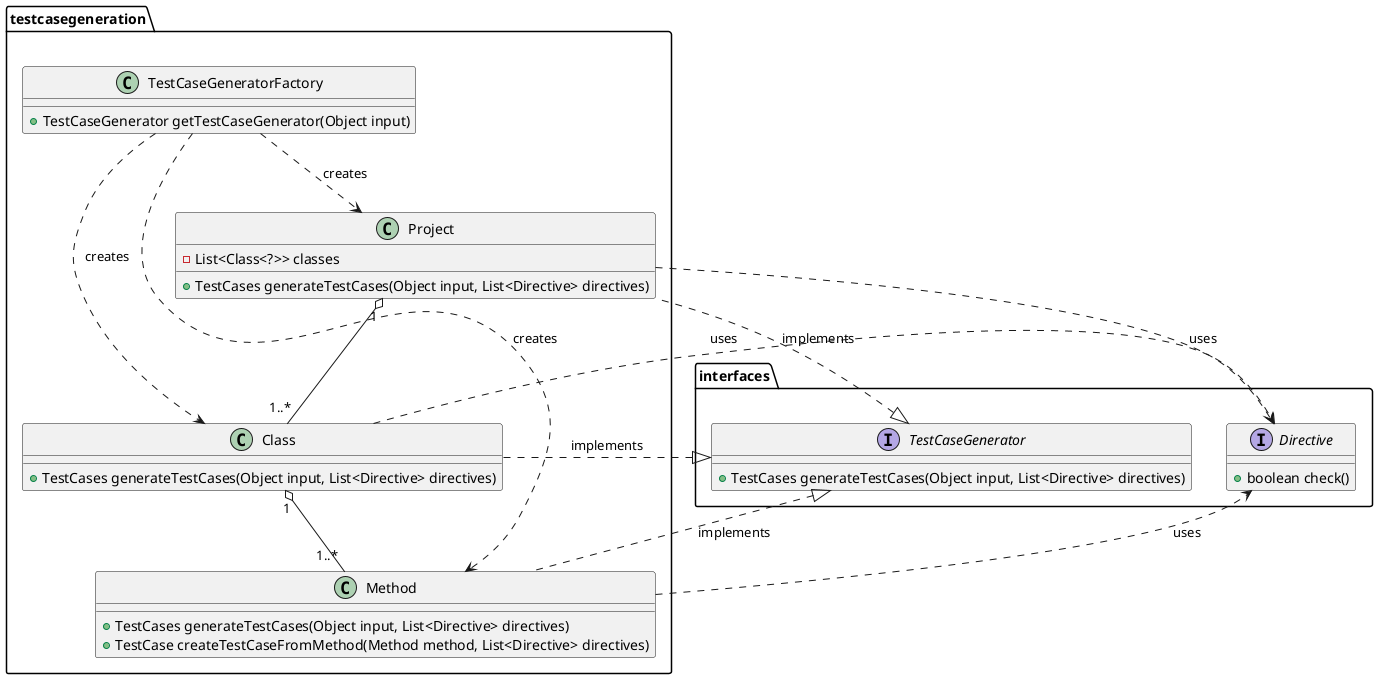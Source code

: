 @startuml
package interfaces {
interface TestCaseGenerator {
        +TestCases generateTestCases(Object input, List<Directive> directives)
    }
    interface Directive {
            +boolean check()
        }
}
package testcasegeneration {

    class Class {
        +TestCases generateTestCases(Object input, List<Directive> directives)
    }

    class Method {
        +TestCases generateTestCases(Object input, List<Directive> directives)
        +TestCase createTestCaseFromMethod(Method method, List<Directive> directives)
    }

    class Project {
        -List<Class<?>> classes

        +TestCases generateTestCases(Object input, List<Directive> directives)
    }

    class TestCaseGeneratorFactory {
        +TestCaseGenerator getTestCaseGenerator(Object input)
    }

    TestCaseGenerator <|.. Class : implements
    TestCaseGenerator <|.. Method : implements
    TestCaseGenerator <|.. Project : implements
    TestCaseGeneratorFactory ..> Class :creates
    TestCaseGeneratorFactory ..> Method :creates
    TestCaseGeneratorFactory ..> Project :creates
    Class "1" o-- "1..*" Method
    Project "1" o-- "1..*" Class
    Class ..> Directive : uses
    Method ..> Directive : uses
    Project ..> Directive : uses
}

@enduml
